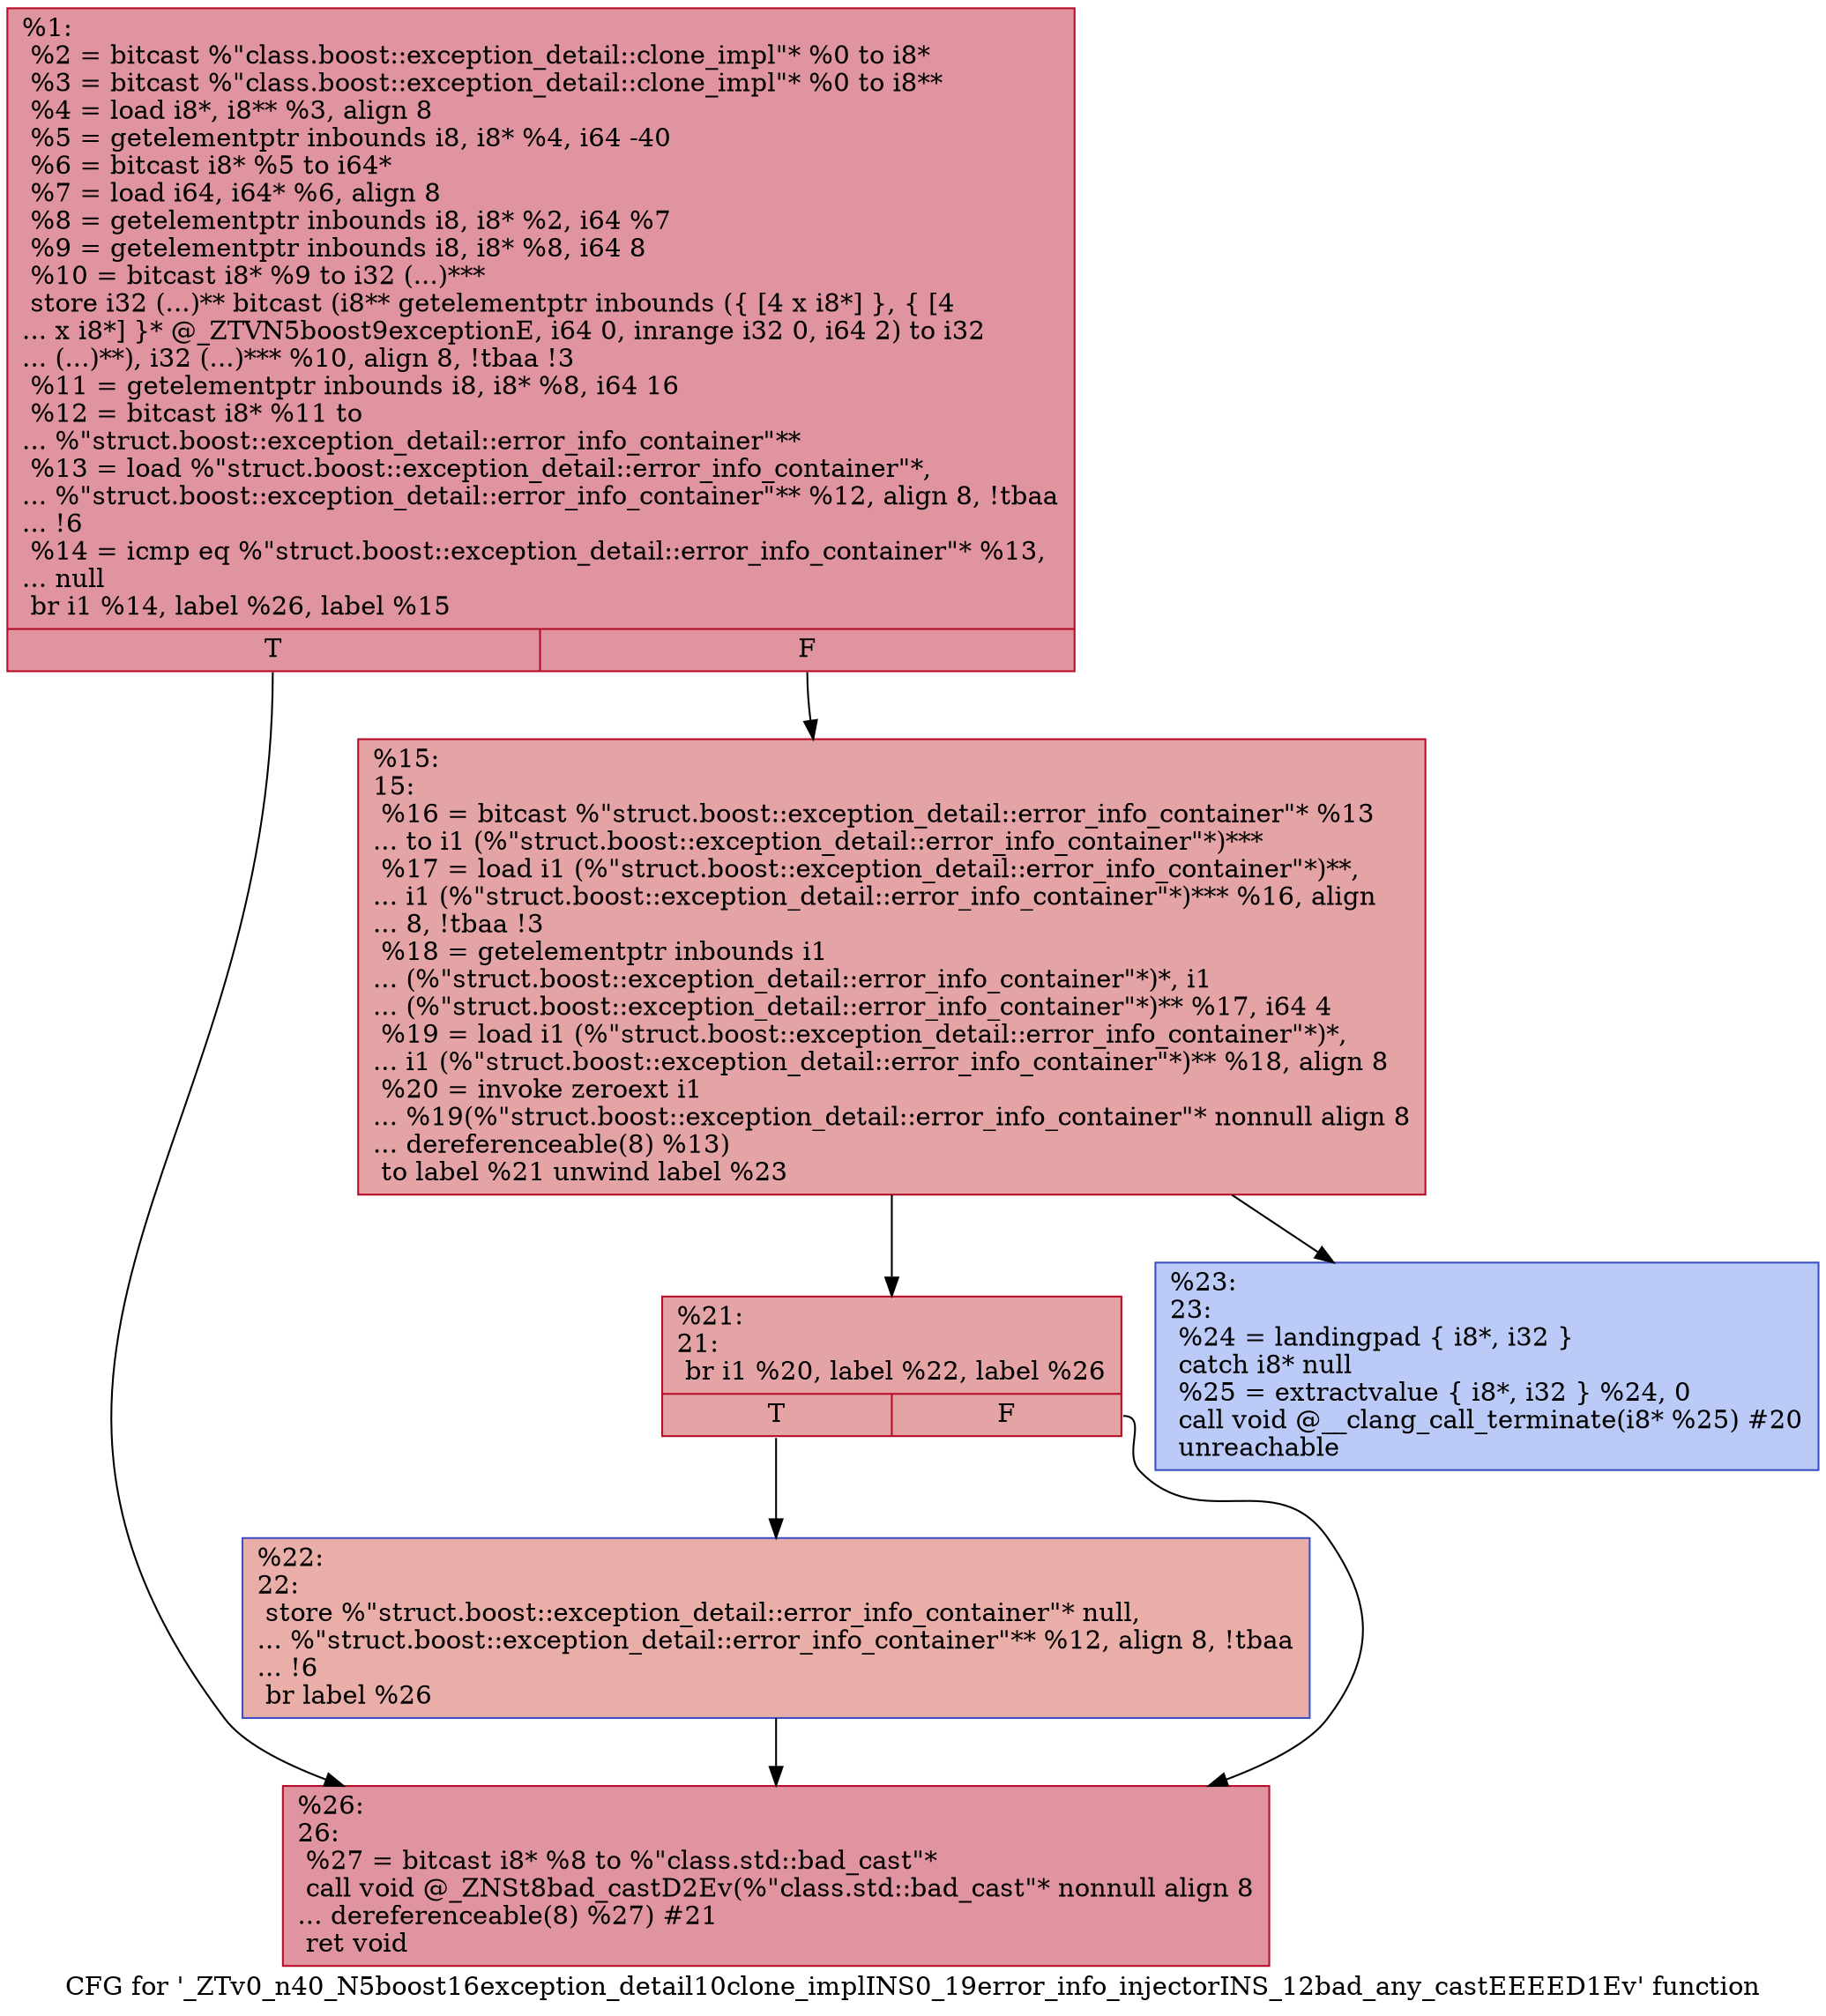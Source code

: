digraph "CFG for '_ZTv0_n40_N5boost16exception_detail10clone_implINS0_19error_info_injectorINS_12bad_any_castEEEED1Ev' function" {
	label="CFG for '_ZTv0_n40_N5boost16exception_detail10clone_implINS0_19error_info_injectorINS_12bad_any_castEEEED1Ev' function";

	Node0x557e589cd760 [shape=record,color="#b70d28ff", style=filled, fillcolor="#b70d2870",label="{%1:\l  %2 = bitcast %\"class.boost::exception_detail::clone_impl\"* %0 to i8*\l  %3 = bitcast %\"class.boost::exception_detail::clone_impl\"* %0 to i8**\l  %4 = load i8*, i8** %3, align 8\l  %5 = getelementptr inbounds i8, i8* %4, i64 -40\l  %6 = bitcast i8* %5 to i64*\l  %7 = load i64, i64* %6, align 8\l  %8 = getelementptr inbounds i8, i8* %2, i64 %7\l  %9 = getelementptr inbounds i8, i8* %8, i64 8\l  %10 = bitcast i8* %9 to i32 (...)***\l  store i32 (...)** bitcast (i8** getelementptr inbounds (\{ [4 x i8*] \}, \{ [4\l... x i8*] \}* @_ZTVN5boost9exceptionE, i64 0, inrange i32 0, i64 2) to i32\l... (...)**), i32 (...)*** %10, align 8, !tbaa !3\l  %11 = getelementptr inbounds i8, i8* %8, i64 16\l  %12 = bitcast i8* %11 to\l... %\"struct.boost::exception_detail::error_info_container\"**\l  %13 = load %\"struct.boost::exception_detail::error_info_container\"*,\l... %\"struct.boost::exception_detail::error_info_container\"** %12, align 8, !tbaa\l... !6\l  %14 = icmp eq %\"struct.boost::exception_detail::error_info_container\"* %13,\l... null\l  br i1 %14, label %26, label %15\l|{<s0>T|<s1>F}}"];
	Node0x557e589cd760:s0 -> Node0x557e589cd820;
	Node0x557e589cd760:s1 -> Node0x557e589cdea0;
	Node0x557e589cdea0 [shape=record,color="#b70d28ff", style=filled, fillcolor="#c32e3170",label="{%15:\l15:                                               \l  %16 = bitcast %\"struct.boost::exception_detail::error_info_container\"* %13\l... to i1 (%\"struct.boost::exception_detail::error_info_container\"*)***\l  %17 = load i1 (%\"struct.boost::exception_detail::error_info_container\"*)**,\l... i1 (%\"struct.boost::exception_detail::error_info_container\"*)*** %16, align\l... 8, !tbaa !3\l  %18 = getelementptr inbounds i1\l... (%\"struct.boost::exception_detail::error_info_container\"*)*, i1\l... (%\"struct.boost::exception_detail::error_info_container\"*)** %17, i64 4\l  %19 = load i1 (%\"struct.boost::exception_detail::error_info_container\"*)*,\l... i1 (%\"struct.boost::exception_detail::error_info_container\"*)** %18, align 8\l  %20 = invoke zeroext i1\l... %19(%\"struct.boost::exception_detail::error_info_container\"* nonnull align 8\l... dereferenceable(8) %13)\l          to label %21 unwind label %23\l}"];
	Node0x557e589cdea0 -> Node0x557e589ce190;
	Node0x557e589cdea0 -> Node0x557e589ce1e0;
	Node0x557e589ce190 [shape=record,color="#b70d28ff", style=filled, fillcolor="#c32e3170",label="{%21:\l21:                                               \l  br i1 %20, label %22, label %26\l|{<s0>T|<s1>F}}"];
	Node0x557e589ce190:s0 -> Node0x557e589ce360;
	Node0x557e589ce190:s1 -> Node0x557e589cd820;
	Node0x557e589ce360 [shape=record,color="#3d50c3ff", style=filled, fillcolor="#d0473d70",label="{%22:\l22:                                               \l  store %\"struct.boost::exception_detail::error_info_container\"* null,\l... %\"struct.boost::exception_detail::error_info_container\"** %12, align 8, !tbaa\l... !6\l  br label %26\l}"];
	Node0x557e589ce360 -> Node0x557e589cd820;
	Node0x557e589ce1e0 [shape=record,color="#3d50c3ff", style=filled, fillcolor="#6687ed70",label="{%23:\l23:                                               \l  %24 = landingpad \{ i8*, i32 \}\l          catch i8* null\l  %25 = extractvalue \{ i8*, i32 \} %24, 0\l  call void @__clang_call_terminate(i8* %25) #20\l  unreachable\l}"];
	Node0x557e589cd820 [shape=record,color="#b70d28ff", style=filled, fillcolor="#b70d2870",label="{%26:\l26:                                               \l  %27 = bitcast i8* %8 to %\"class.std::bad_cast\"*\l  call void @_ZNSt8bad_castD2Ev(%\"class.std::bad_cast\"* nonnull align 8\l... dereferenceable(8) %27) #21\l  ret void\l}"];
}
